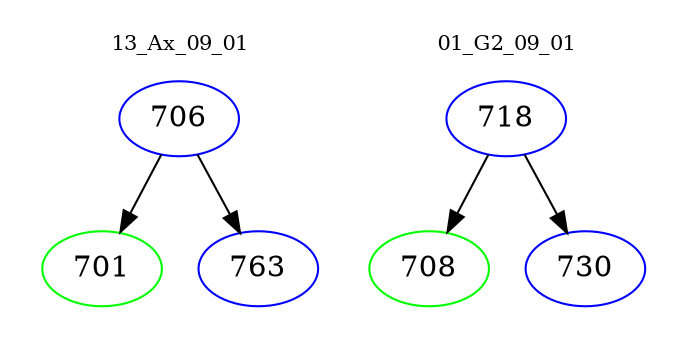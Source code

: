 digraph{
subgraph cluster_0 {
color = white
label = "13_Ax_09_01";
fontsize=10;
T0_706 [label="706", color="blue"]
T0_706 -> T0_701 [color="black"]
T0_701 [label="701", color="green"]
T0_706 -> T0_763 [color="black"]
T0_763 [label="763", color="blue"]
}
subgraph cluster_1 {
color = white
label = "01_G2_09_01";
fontsize=10;
T1_718 [label="718", color="blue"]
T1_718 -> T1_708 [color="black"]
T1_708 [label="708", color="green"]
T1_718 -> T1_730 [color="black"]
T1_730 [label="730", color="blue"]
}
}
